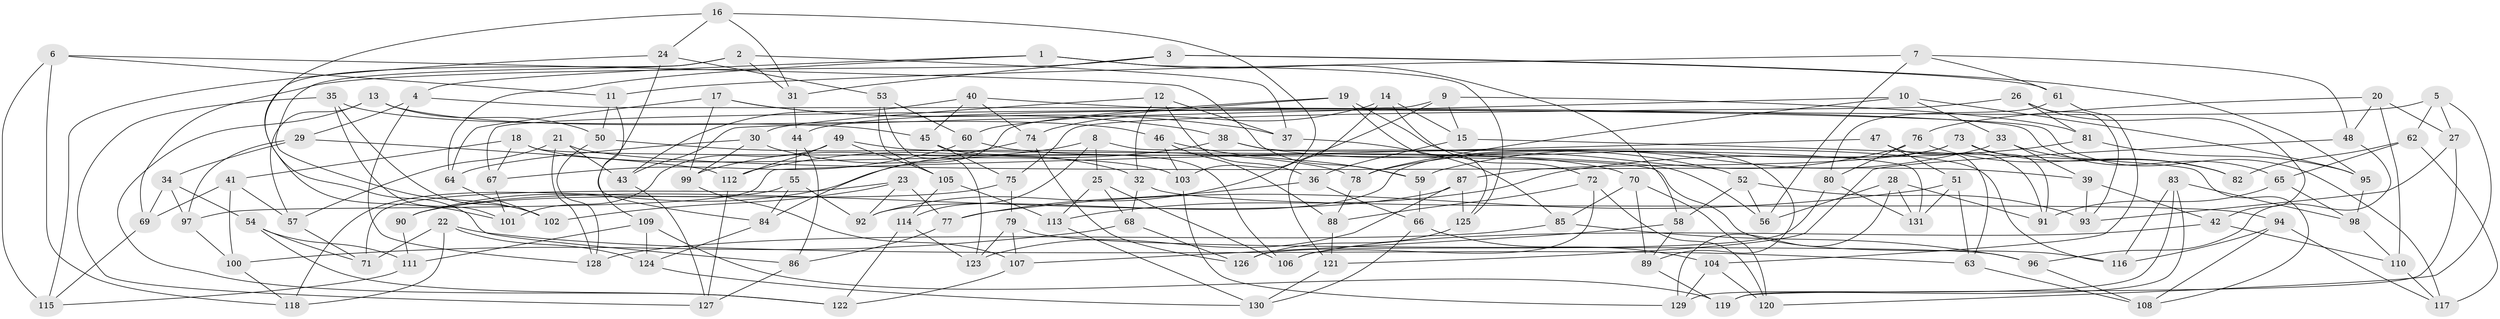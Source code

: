 // coarse degree distribution, {12: 0.02564102564102564, 7: 0.038461538461538464, 8: 0.07692307692307693, 4: 0.6025641025641025, 10: 0.038461538461538464, 6: 0.20512820512820512, 5: 0.01282051282051282}
// Generated by graph-tools (version 1.1) at 2025/21/03/04/25 18:21:00]
// undirected, 131 vertices, 262 edges
graph export_dot {
graph [start="1"]
  node [color=gray90,style=filled];
  1;
  2;
  3;
  4;
  5;
  6;
  7;
  8;
  9;
  10;
  11;
  12;
  13;
  14;
  15;
  16;
  17;
  18;
  19;
  20;
  21;
  22;
  23;
  24;
  25;
  26;
  27;
  28;
  29;
  30;
  31;
  32;
  33;
  34;
  35;
  36;
  37;
  38;
  39;
  40;
  41;
  42;
  43;
  44;
  45;
  46;
  47;
  48;
  49;
  50;
  51;
  52;
  53;
  54;
  55;
  56;
  57;
  58;
  59;
  60;
  61;
  62;
  63;
  64;
  65;
  66;
  67;
  68;
  69;
  70;
  71;
  72;
  73;
  74;
  75;
  76;
  77;
  78;
  79;
  80;
  81;
  82;
  83;
  84;
  85;
  86;
  87;
  88;
  89;
  90;
  91;
  92;
  93;
  94;
  95;
  96;
  97;
  98;
  99;
  100;
  101;
  102;
  103;
  104;
  105;
  106;
  107;
  108;
  109;
  110;
  111;
  112;
  113;
  114;
  115;
  116;
  117;
  118;
  119;
  120;
  121;
  122;
  123;
  124;
  125;
  126;
  127;
  128;
  129;
  130;
  131;
  1 -- 64;
  1 -- 4;
  1 -- 58;
  1 -- 125;
  2 -- 86;
  2 -- 102;
  2 -- 37;
  2 -- 31;
  3 -- 95;
  3 -- 31;
  3 -- 69;
  3 -- 61;
  4 -- 29;
  4 -- 128;
  4 -- 65;
  5 -- 62;
  5 -- 120;
  5 -- 27;
  5 -- 44;
  6 -- 118;
  6 -- 11;
  6 -- 59;
  6 -- 115;
  7 -- 56;
  7 -- 11;
  7 -- 48;
  7 -- 61;
  8 -- 99;
  8 -- 25;
  8 -- 114;
  8 -- 131;
  9 -- 92;
  9 -- 67;
  9 -- 81;
  9 -- 15;
  10 -- 78;
  10 -- 95;
  10 -- 43;
  10 -- 33;
  11 -- 84;
  11 -- 50;
  12 -- 37;
  12 -- 32;
  12 -- 36;
  12 -- 30;
  13 -- 46;
  13 -- 122;
  13 -- 57;
  13 -- 50;
  14 -- 121;
  14 -- 15;
  14 -- 72;
  14 -- 74;
  15 -- 108;
  15 -- 36;
  16 -- 24;
  16 -- 103;
  16 -- 31;
  16 -- 101;
  17 -- 37;
  17 -- 64;
  17 -- 38;
  17 -- 99;
  18 -- 103;
  18 -- 116;
  18 -- 41;
  18 -- 67;
  19 -- 125;
  19 -- 89;
  19 -- 84;
  19 -- 60;
  20 -- 27;
  20 -- 48;
  20 -- 110;
  20 -- 76;
  21 -- 57;
  21 -- 128;
  21 -- 39;
  21 -- 43;
  22 -- 63;
  22 -- 71;
  22 -- 118;
  22 -- 124;
  23 -- 71;
  23 -- 77;
  23 -- 92;
  23 -- 102;
  24 -- 53;
  24 -- 109;
  24 -- 115;
  25 -- 113;
  25 -- 68;
  25 -- 106;
  26 -- 75;
  26 -- 93;
  26 -- 42;
  26 -- 81;
  27 -- 93;
  27 -- 119;
  28 -- 131;
  28 -- 129;
  28 -- 56;
  28 -- 91;
  29 -- 34;
  29 -- 112;
  29 -- 97;
  30 -- 32;
  30 -- 64;
  30 -- 99;
  31 -- 44;
  32 -- 94;
  32 -- 68;
  33 -- 59;
  33 -- 82;
  33 -- 39;
  34 -- 97;
  34 -- 54;
  34 -- 69;
  35 -- 45;
  35 -- 102;
  35 -- 101;
  35 -- 127;
  36 -- 77;
  36 -- 66;
  37 -- 85;
  38 -- 52;
  38 -- 116;
  38 -- 112;
  39 -- 42;
  39 -- 93;
  40 -- 74;
  40 -- 117;
  40 -- 43;
  40 -- 45;
  41 -- 57;
  41 -- 69;
  41 -- 100;
  42 -- 110;
  42 -- 106;
  43 -- 127;
  44 -- 86;
  44 -- 55;
  45 -- 75;
  45 -- 106;
  46 -- 103;
  46 -- 59;
  46 -- 88;
  47 -- 97;
  47 -- 51;
  47 -- 91;
  47 -- 63;
  48 -- 121;
  48 -- 96;
  49 -- 112;
  49 -- 101;
  49 -- 105;
  49 -- 56;
  50 -- 128;
  50 -- 78;
  51 -- 131;
  51 -- 63;
  51 -- 77;
  52 -- 56;
  52 -- 58;
  52 -- 93;
  53 -- 105;
  53 -- 60;
  53 -- 123;
  54 -- 111;
  54 -- 122;
  54 -- 71;
  55 -- 84;
  55 -- 92;
  55 -- 118;
  57 -- 71;
  58 -- 107;
  58 -- 89;
  59 -- 66;
  60 -- 67;
  60 -- 70;
  61 -- 104;
  61 -- 80;
  62 -- 65;
  62 -- 82;
  62 -- 117;
  63 -- 108;
  64 -- 102;
  65 -- 98;
  65 -- 91;
  66 -- 104;
  66 -- 130;
  67 -- 101;
  68 -- 126;
  68 -- 100;
  69 -- 115;
  70 -- 85;
  70 -- 89;
  70 -- 120;
  72 -- 106;
  72 -- 120;
  72 -- 88;
  73 -- 92;
  73 -- 82;
  73 -- 87;
  73 -- 91;
  74 -- 126;
  74 -- 90;
  75 -- 79;
  75 -- 90;
  76 -- 78;
  76 -- 82;
  76 -- 80;
  77 -- 86;
  78 -- 88;
  79 -- 123;
  79 -- 107;
  79 -- 96;
  80 -- 126;
  80 -- 131;
  81 -- 95;
  81 -- 113;
  83 -- 116;
  83 -- 129;
  83 -- 98;
  83 -- 119;
  84 -- 124;
  85 -- 96;
  85 -- 128;
  86 -- 127;
  87 -- 90;
  87 -- 123;
  87 -- 125;
  88 -- 121;
  89 -- 119;
  90 -- 111;
  94 -- 116;
  94 -- 108;
  94 -- 117;
  95 -- 98;
  96 -- 108;
  97 -- 100;
  98 -- 110;
  99 -- 107;
  100 -- 118;
  103 -- 129;
  104 -- 120;
  104 -- 129;
  105 -- 113;
  105 -- 114;
  107 -- 122;
  109 -- 119;
  109 -- 111;
  109 -- 124;
  110 -- 117;
  111 -- 115;
  112 -- 127;
  113 -- 130;
  114 -- 122;
  114 -- 123;
  121 -- 130;
  124 -- 130;
  125 -- 126;
}
